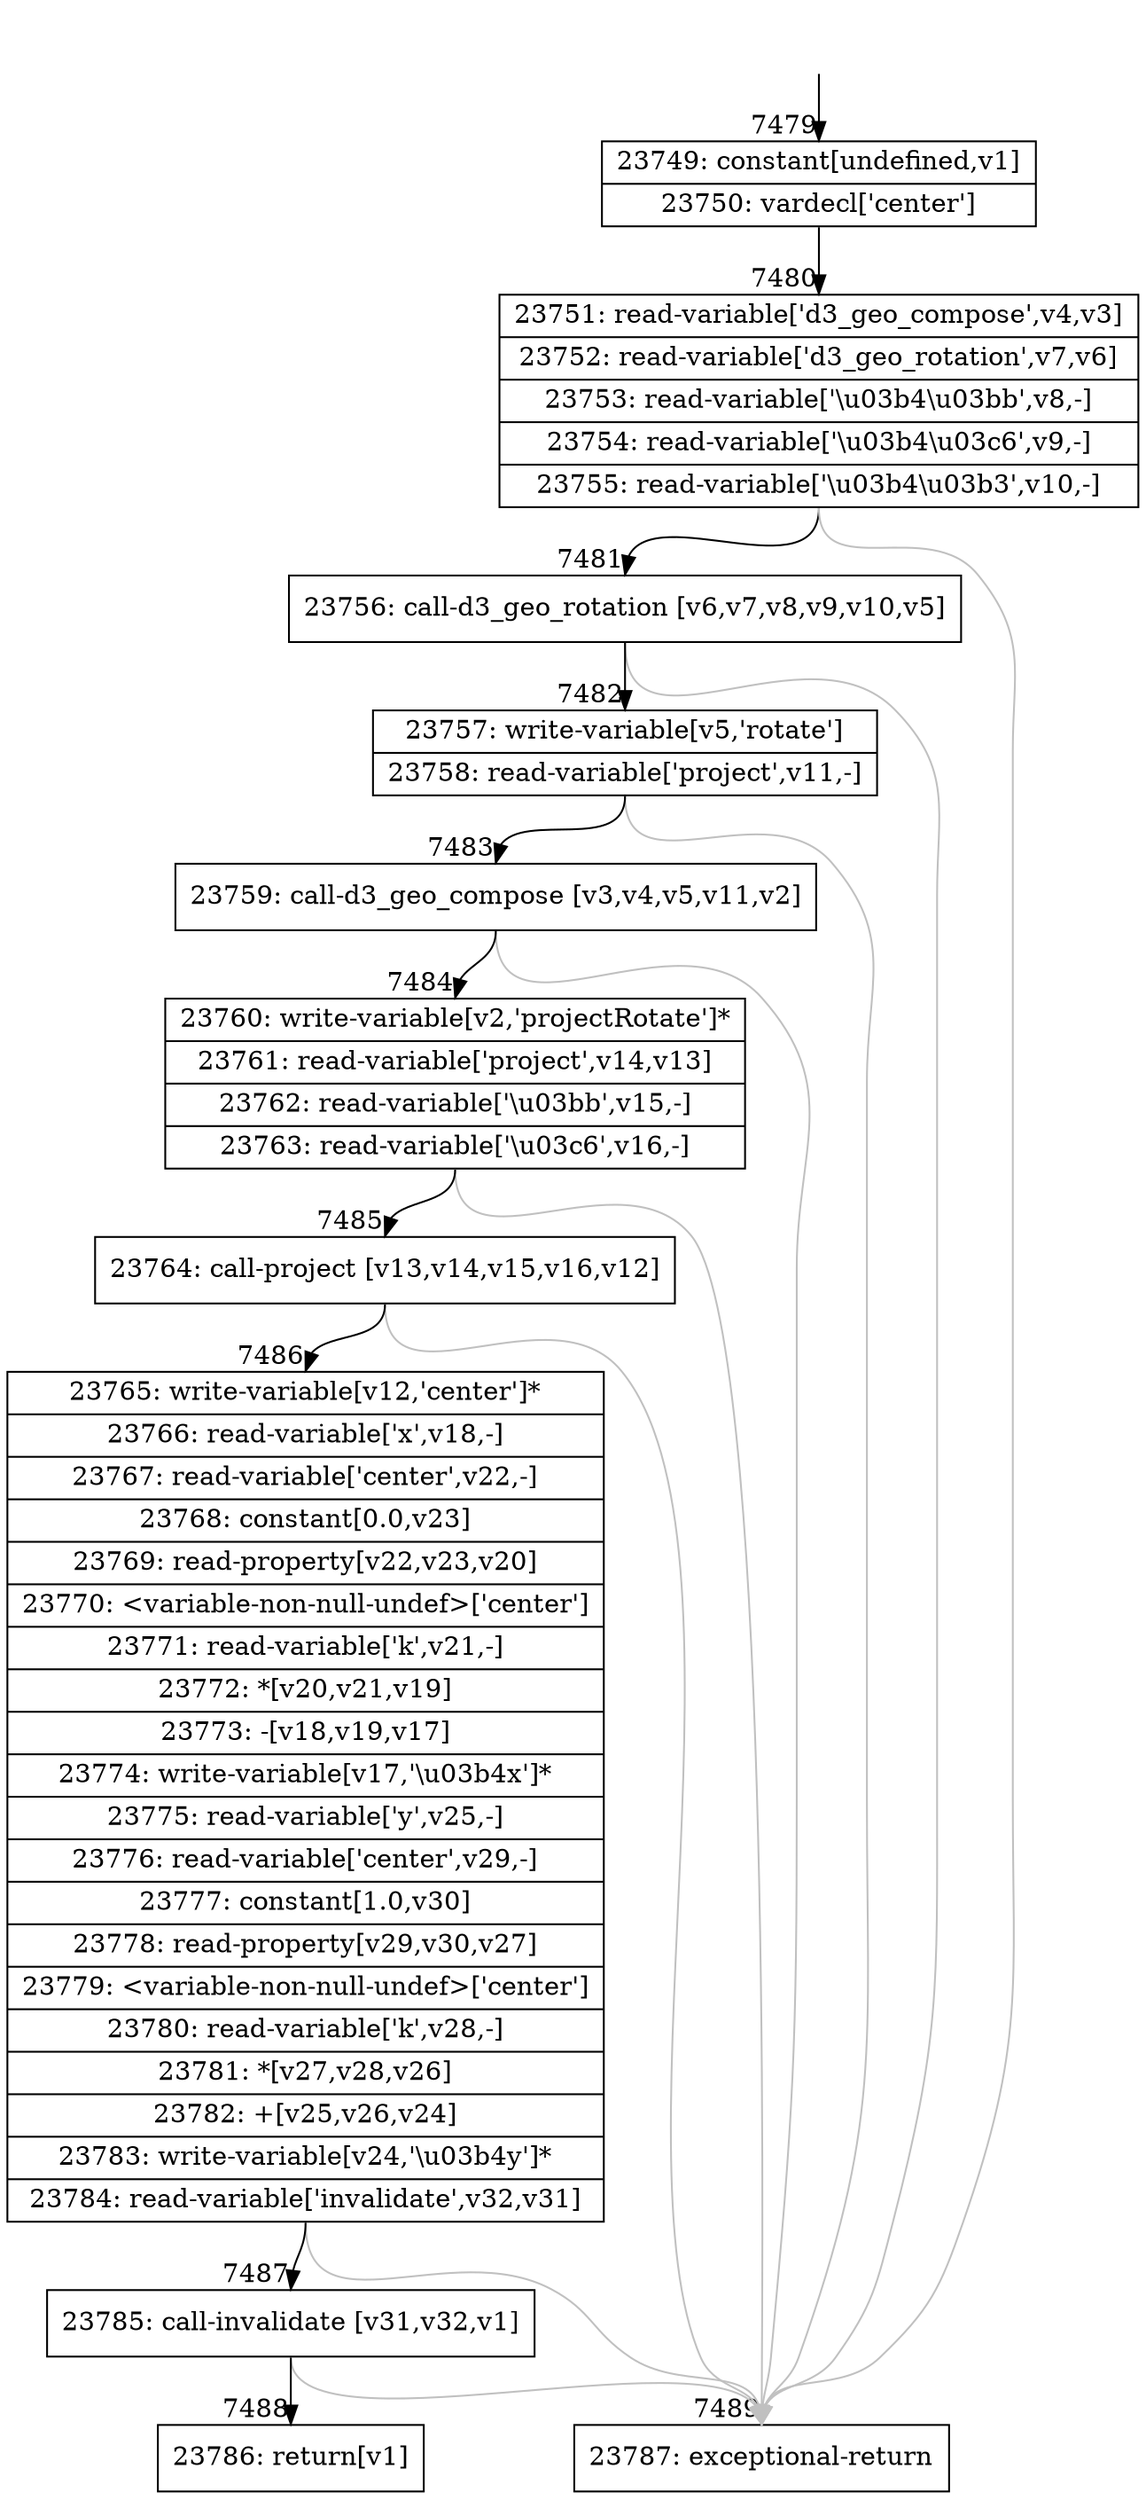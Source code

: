 digraph {
rankdir="TD"
BB_entry704[shape=none,label=""];
BB_entry704 -> BB7479 [tailport=s, headport=n, headlabel="    7479"]
BB7479 [shape=record label="{23749: constant[undefined,v1]|23750: vardecl['center']}" ] 
BB7479 -> BB7480 [tailport=s, headport=n, headlabel="      7480"]
BB7480 [shape=record label="{23751: read-variable['d3_geo_compose',v4,v3]|23752: read-variable['d3_geo_rotation',v7,v6]|23753: read-variable['\\u03b4\\u03bb',v8,-]|23754: read-variable['\\u03b4\\u03c6',v9,-]|23755: read-variable['\\u03b4\\u03b3',v10,-]}" ] 
BB7480 -> BB7481 [tailport=s, headport=n, headlabel="      7481"]
BB7480 -> BB7489 [tailport=s, headport=n, color=gray, headlabel="      7489"]
BB7481 [shape=record label="{23756: call-d3_geo_rotation [v6,v7,v8,v9,v10,v5]}" ] 
BB7481 -> BB7482 [tailport=s, headport=n, headlabel="      7482"]
BB7481 -> BB7489 [tailport=s, headport=n, color=gray]
BB7482 [shape=record label="{23757: write-variable[v5,'rotate']|23758: read-variable['project',v11,-]}" ] 
BB7482 -> BB7483 [tailport=s, headport=n, headlabel="      7483"]
BB7482 -> BB7489 [tailport=s, headport=n, color=gray]
BB7483 [shape=record label="{23759: call-d3_geo_compose [v3,v4,v5,v11,v2]}" ] 
BB7483 -> BB7484 [tailport=s, headport=n, headlabel="      7484"]
BB7483 -> BB7489 [tailport=s, headport=n, color=gray]
BB7484 [shape=record label="{23760: write-variable[v2,'projectRotate']*|23761: read-variable['project',v14,v13]|23762: read-variable['\\u03bb',v15,-]|23763: read-variable['\\u03c6',v16,-]}" ] 
BB7484 -> BB7485 [tailport=s, headport=n, headlabel="      7485"]
BB7484 -> BB7489 [tailport=s, headport=n, color=gray]
BB7485 [shape=record label="{23764: call-project [v13,v14,v15,v16,v12]}" ] 
BB7485 -> BB7486 [tailport=s, headport=n, headlabel="      7486"]
BB7485 -> BB7489 [tailport=s, headport=n, color=gray]
BB7486 [shape=record label="{23765: write-variable[v12,'center']*|23766: read-variable['x',v18,-]|23767: read-variable['center',v22,-]|23768: constant[0.0,v23]|23769: read-property[v22,v23,v20]|23770: \<variable-non-null-undef\>['center']|23771: read-variable['k',v21,-]|23772: *[v20,v21,v19]|23773: -[v18,v19,v17]|23774: write-variable[v17,'\\u03b4x']*|23775: read-variable['y',v25,-]|23776: read-variable['center',v29,-]|23777: constant[1.0,v30]|23778: read-property[v29,v30,v27]|23779: \<variable-non-null-undef\>['center']|23780: read-variable['k',v28,-]|23781: *[v27,v28,v26]|23782: +[v25,v26,v24]|23783: write-variable[v24,'\\u03b4y']*|23784: read-variable['invalidate',v32,v31]}" ] 
BB7486 -> BB7487 [tailport=s, headport=n, headlabel="      7487"]
BB7486 -> BB7489 [tailport=s, headport=n, color=gray]
BB7487 [shape=record label="{23785: call-invalidate [v31,v32,v1]}" ] 
BB7487 -> BB7488 [tailport=s, headport=n, headlabel="      7488"]
BB7487 -> BB7489 [tailport=s, headport=n, color=gray]
BB7488 [shape=record label="{23786: return[v1]}" ] 
BB7489 [shape=record label="{23787: exceptional-return}" ] 
//#$~ 4366
}
